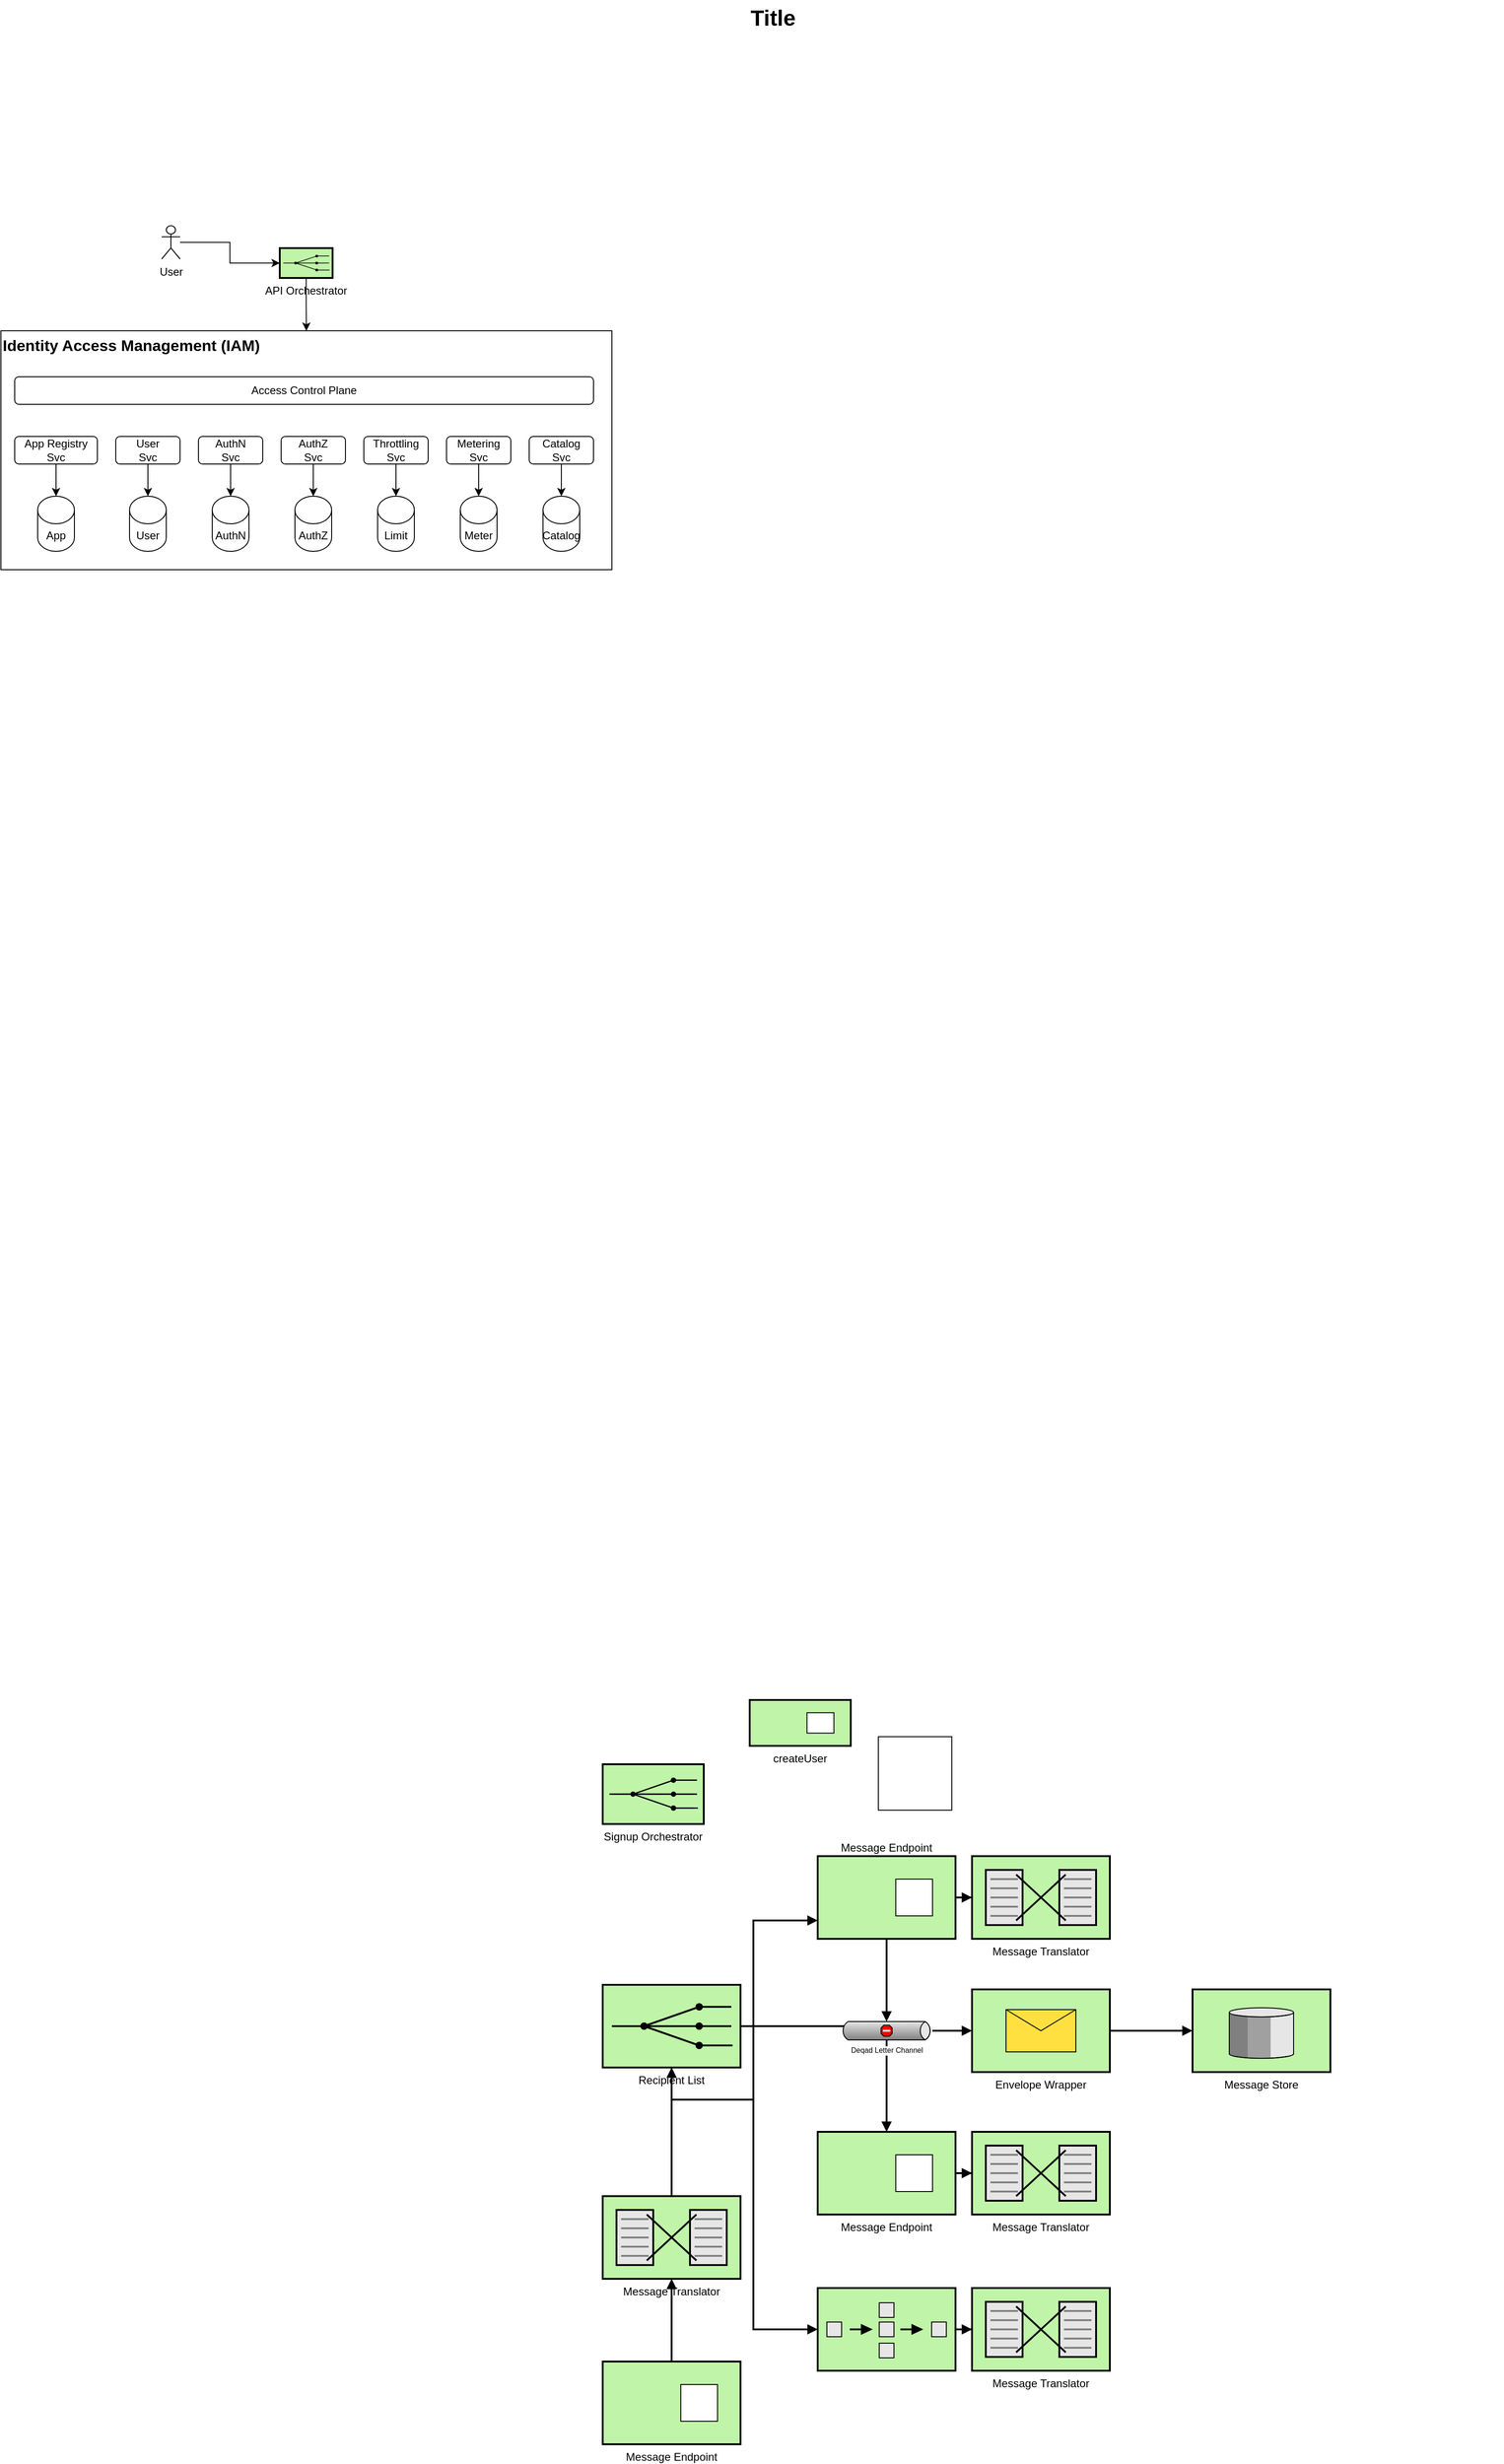 <mxfile version="21.3.8" type="github">
  <diagram name="Page-1" id="74b105a0-9070-1c63-61bc-23e55f88626e">
    <mxGraphModel dx="1242" dy="677" grid="1" gridSize="10" guides="1" tooltips="1" connect="1" arrows="1" fold="1" page="1" pageScale="1.5" pageWidth="1169" pageHeight="826" background="none" math="0" shadow="0">
      <root>
        <mxCell id="0" style=";html=1;" />
        <mxCell id="1" style=";html=1;" parent="0" />
        <mxCell id="oyHRz-ON6AiTc38JgITE-35" value="Identity Access Management (IAM)" style="rounded=0;whiteSpace=wrap;align=left;verticalAlign=top;labelBackgroundColor=default;labelBorderColor=none;fontStyle=1;fontSize=17;" vertex="1" parent="1">
          <mxGeometry x="35" y="400" width="665" height="260" as="geometry" />
        </mxCell>
        <mxCell id="10b056a9c633e61c-18" style="edgeStyle=orthogonalEdgeStyle;rounded=0;html=1;endArrow=block;endFill=1;jettySize=auto;orthogonalLoop=1;strokeWidth=2;startArrow=none;startFill=0;" parent="1" source="10b056a9c633e61c-1" target="10b056a9c633e61c-2" edge="1">
          <mxGeometry relative="1" as="geometry" />
        </mxCell>
        <mxCell id="10b056a9c633e61c-1" value="Message Translator" style="strokeWidth=2;dashed=0;align=center;fontSize=12;shape=mxgraph.eip.message_translator;fillColor=#c0f5a9;verticalLabelPosition=bottom;verticalAlign=top;" parent="1" vertex="1">
          <mxGeometry x="690" y="2430" width="150" height="90" as="geometry" />
        </mxCell>
        <mxCell id="10b056a9c633e61c-19" style="edgeStyle=orthogonalEdgeStyle;rounded=0;html=1;endArrow=block;endFill=1;jettySize=auto;orthogonalLoop=1;strokeWidth=2;startArrow=none;startFill=0;" parent="1" source="10b056a9c633e61c-2" target="10b056a9c633e61c-6" edge="1">
          <mxGeometry relative="1" as="geometry">
            <Array as="points">
              <mxPoint x="854" y="2325" />
              <mxPoint x="854" y="2130" />
            </Array>
          </mxGeometry>
        </mxCell>
        <mxCell id="10b056a9c633e61c-20" style="edgeStyle=orthogonalEdgeStyle;rounded=0;html=1;endArrow=block;endFill=1;jettySize=auto;orthogonalLoop=1;strokeWidth=2;startArrow=none;startFill=0;" parent="1" source="10b056a9c633e61c-2" target="10b056a9c633e61c-8" edge="1">
          <mxGeometry relative="1" as="geometry" />
        </mxCell>
        <mxCell id="10b056a9c633e61c-21" style="edgeStyle=orthogonalEdgeStyle;rounded=0;html=1;endArrow=block;endFill=1;jettySize=auto;orthogonalLoop=1;strokeWidth=2;startArrow=none;startFill=0;" parent="1" source="10b056a9c633e61c-2" target="10b056a9c633e61c-14" edge="1">
          <mxGeometry relative="1" as="geometry">
            <Array as="points">
              <mxPoint x="854" y="2325" />
              <mxPoint x="854" y="2575" />
            </Array>
          </mxGeometry>
        </mxCell>
        <mxCell id="10b056a9c633e61c-2" value="Recipient List" style="strokeWidth=2;dashed=0;align=center;fontSize=12;fillColor=#c0f5a9;verticalLabelPosition=bottom;verticalAlign=top;shape=mxgraph.eip.recipient_list;" parent="1" vertex="1">
          <mxGeometry x="690" y="2200" width="150" height="90" as="geometry" />
        </mxCell>
        <mxCell id="10b056a9c633e61c-17" style="edgeStyle=orthogonalEdgeStyle;rounded=0;html=1;endArrow=block;endFill=1;jettySize=auto;orthogonalLoop=1;strokeWidth=2;startArrow=none;startFill=0;" parent="1" source="10b056a9c633e61c-4" target="10b056a9c633e61c-1" edge="1">
          <mxGeometry relative="1" as="geometry" />
        </mxCell>
        <mxCell id="10b056a9c633e61c-4" value="Message Endpoint" style="strokeWidth=2;dashed=0;align=center;fontSize=12;shape=rect;verticalLabelPosition=bottom;verticalAlign=top;fillColor=#c0f5a9" parent="1" vertex="1">
          <mxGeometry x="690" y="2610" width="150" height="90" as="geometry" />
        </mxCell>
        <mxCell id="10b056a9c633e61c-5" value="" style="strokeWidth=1;dashed=0;align=center;fontSize=8;shape=rect;fillColor=#ffffff;strokeColor=#000000;" parent="10b056a9c633e61c-4" vertex="1">
          <mxGeometry x="85" y="25" width="40" height="40" as="geometry" />
        </mxCell>
        <mxCell id="10b056a9c633e61c-22" style="edgeStyle=orthogonalEdgeStyle;rounded=0;html=1;endArrow=block;endFill=1;jettySize=auto;orthogonalLoop=1;strokeWidth=2;startArrow=none;startFill=0;" parent="1" source="10b056a9c633e61c-6" target="10b056a9c633e61c-10" edge="1">
          <mxGeometry relative="1" as="geometry" />
        </mxCell>
        <mxCell id="10b056a9c633e61c-25" style="edgeStyle=orthogonalEdgeStyle;rounded=0;html=1;endArrow=block;endFill=1;jettySize=auto;orthogonalLoop=1;strokeWidth=2;startArrow=none;startFill=0;" parent="1" source="10b056a9c633e61c-6" target="10b056a9c633e61c-12" edge="1">
          <mxGeometry relative="1" as="geometry" />
        </mxCell>
        <mxCell id="10b056a9c633e61c-6" value="Message Endpoint" style="strokeWidth=2;dashed=0;align=center;fontSize=12;shape=rect;verticalLabelPosition=top;verticalAlign=bottom;fillColor=#c0f5a9;labelPosition=center;" parent="1" vertex="1">
          <mxGeometry x="924" y="2060" width="150" height="90" as="geometry" />
        </mxCell>
        <mxCell id="10b056a9c633e61c-7" value="" style="strokeWidth=1;dashed=0;align=center;fontSize=8;shape=rect;fillColor=#ffffff;strokeColor=#000000;" parent="10b056a9c633e61c-6" vertex="1">
          <mxGeometry x="85" y="25" width="40" height="40" as="geometry" />
        </mxCell>
        <mxCell id="10b056a9c633e61c-23" style="edgeStyle=orthogonalEdgeStyle;rounded=0;html=1;endArrow=block;endFill=1;jettySize=auto;orthogonalLoop=1;strokeWidth=2;startArrow=none;startFill=0;" parent="1" source="10b056a9c633e61c-8" target="10b056a9c633e61c-11" edge="1">
          <mxGeometry relative="1" as="geometry" />
        </mxCell>
        <mxCell id="10b056a9c633e61c-8" value="Message Endpoint" style="strokeWidth=2;dashed=0;align=center;fontSize=12;shape=rect;verticalLabelPosition=bottom;verticalAlign=top;fillColor=#c0f5a9" parent="1" vertex="1">
          <mxGeometry x="924" y="2360" width="150" height="90" as="geometry" />
        </mxCell>
        <mxCell id="10b056a9c633e61c-9" value="" style="strokeWidth=1;dashed=0;align=center;fontSize=8;shape=rect" parent="10b056a9c633e61c-8" vertex="1">
          <mxGeometry x="85" y="25" width="40" height="40" as="geometry" />
        </mxCell>
        <mxCell id="10b056a9c633e61c-10" value="Message Translator" style="strokeWidth=2;dashed=0;align=center;fontSize=12;shape=mxgraph.eip.message_translator;fillColor=#c0f5a9;verticalLabelPosition=bottom;verticalAlign=top;" parent="1" vertex="1">
          <mxGeometry x="1092" y="2060" width="150" height="90" as="geometry" />
        </mxCell>
        <mxCell id="10b056a9c633e61c-11" value="Message Translator" style="strokeWidth=2;dashed=0;align=center;fontSize=12;shape=mxgraph.eip.message_translator;fillColor=#c0f5a9;verticalLabelPosition=bottom;verticalAlign=top;" parent="1" vertex="1">
          <mxGeometry x="1092" y="2360" width="150" height="90" as="geometry" />
        </mxCell>
        <mxCell id="10b056a9c633e61c-26" style="edgeStyle=orthogonalEdgeStyle;rounded=0;html=1;endArrow=block;endFill=1;jettySize=auto;orthogonalLoop=1;strokeWidth=2;startArrow=none;startFill=0;" parent="1" source="10b056a9c633e61c-12" target="10b056a9c633e61c-13" edge="1">
          <mxGeometry relative="1" as="geometry" />
        </mxCell>
        <mxCell id="10b056a9c633e61c-12" value="Deqad Letter Channel" style="strokeWidth=1;dashed=0;align=center;html=1;fontSize=8;shape=mxgraph.eip.deadLetterChannel;verticalLabelPosition=bottom;labelBackgroundColor=#ffffff;verticalAlign=top;" parent="1" vertex="1">
          <mxGeometry x="949" y="2240" width="100" height="20" as="geometry" />
        </mxCell>
        <mxCell id="10b056a9c633e61c-27" style="edgeStyle=orthogonalEdgeStyle;rounded=0;html=1;endArrow=block;endFill=1;jettySize=auto;orthogonalLoop=1;strokeWidth=2;startArrow=none;startFill=0;" parent="1" source="10b056a9c633e61c-13" target="10b056a9c633e61c-15" edge="1">
          <mxGeometry relative="1" as="geometry" />
        </mxCell>
        <mxCell id="10b056a9c633e61c-13" value="Envelope Wrapper" style="strokeWidth=2;dashed=0;align=center;fontSize=12;fillColor=#c0f5a9;verticalLabelPosition=bottom;verticalAlign=top;shape=mxgraph.eip.envelope_wrapper;" parent="1" vertex="1">
          <mxGeometry x="1092" y="2205" width="150" height="90" as="geometry" />
        </mxCell>
        <mxCell id="10b056a9c633e61c-24" style="edgeStyle=orthogonalEdgeStyle;rounded=0;html=1;endArrow=block;endFill=1;jettySize=auto;orthogonalLoop=1;strokeWidth=2;startArrow=none;startFill=0;" parent="1" source="10b056a9c633e61c-14" target="10b056a9c633e61c-16" edge="1">
          <mxGeometry relative="1" as="geometry" />
        </mxCell>
        <mxCell id="10b056a9c633e61c-14" value="" style="strokeWidth=2;dashed=0;align=center;fontSize=12;fillColor=#c0f5a9;verticalLabelPosition=bottom;verticalAlign=top;shape=mxgraph.eip.composed_message_processor;" parent="1" vertex="1">
          <mxGeometry x="924" y="2530" width="150" height="90" as="geometry" />
        </mxCell>
        <mxCell id="10b056a9c633e61c-15" value="Message Store" style="strokeWidth=2;dashed=0;align=center;fontSize=12;verticalLabelPosition=bottom;verticalAlign=top;shape=mxgraph.eip.message_store;fillColor=#c0f5a9" parent="1" vertex="1">
          <mxGeometry x="1332" y="2205" width="150" height="90" as="geometry" />
        </mxCell>
        <mxCell id="10b056a9c633e61c-16" value="Message Translator" style="strokeWidth=2;dashed=0;align=center;fontSize=12;shape=mxgraph.eip.message_translator;fillColor=#c0f5a9;verticalLabelPosition=bottom;verticalAlign=top;" parent="1" vertex="1">
          <mxGeometry x="1092" y="2530" width="150" height="90" as="geometry" />
        </mxCell>
        <mxCell id="10b056a9c633e61c-30" value="Title" style="text;strokeColor=none;fillColor=none;html=1;fontSize=24;fontStyle=1;verticalAlign=middle;align=center;" parent="1" vertex="1">
          <mxGeometry x="80" y="40" width="1590" height="40" as="geometry" />
        </mxCell>
        <mxCell id="oyHRz-ON6AiTc38JgITE-4" style="edgeStyle=orthogonalEdgeStyle;rounded=0;orthogonalLoop=1;jettySize=auto;html=1;entryX=0;entryY=0.5;entryDx=0;entryDy=0;entryPerimeter=0;" edge="1" parent="1" source="oyHRz-ON6AiTc38JgITE-1" target="oyHRz-ON6AiTc38JgITE-6">
          <mxGeometry relative="1" as="geometry">
            <mxPoint x="180" y="306.25" as="sourcePoint" />
            <mxPoint x="240" y="306.25" as="targetPoint" />
          </mxGeometry>
        </mxCell>
        <mxCell id="oyHRz-ON6AiTc38JgITE-1" value="User" style="shape=umlActor;verticalLabelPosition=bottom;verticalAlign=top;html=1;outlineConnect=0;" vertex="1" parent="1">
          <mxGeometry x="210" y="285.63" width="20" height="36.25" as="geometry" />
        </mxCell>
        <mxCell id="oyHRz-ON6AiTc38JgITE-2" value="" style="whiteSpace=wrap;html=1;aspect=fixed;" vertex="1" parent="1">
          <mxGeometry x="990" y="1930" width="80" height="80" as="geometry" />
        </mxCell>
        <mxCell id="oyHRz-ON6AiTc38JgITE-37" value="" style="edgeStyle=orthogonalEdgeStyle;rounded=0;orthogonalLoop=1;jettySize=auto;html=1;" edge="1" parent="1" source="oyHRz-ON6AiTc38JgITE-6" target="oyHRz-ON6AiTc38JgITE-35">
          <mxGeometry relative="1" as="geometry" />
        </mxCell>
        <mxCell id="oyHRz-ON6AiTc38JgITE-6" value="API Orchestrator" style="strokeWidth=2;dashed=0;align=center;fontSize=12;fillColor=#c0f5a9;verticalLabelPosition=bottom;verticalAlign=top;shape=mxgraph.eip.recipient_list;" vertex="1" parent="1">
          <mxGeometry x="338.5" y="310" width="57.5" height="32.5" as="geometry" />
        </mxCell>
        <mxCell id="oyHRz-ON6AiTc38JgITE-7" value="createUser" style="strokeWidth=2;dashed=0;align=center;fontSize=12;shape=rect;verticalLabelPosition=bottom;verticalAlign=top;fillColor=#c0f5a9" vertex="1" parent="1">
          <mxGeometry x="850" y="1890" width="110" height="50" as="geometry" />
        </mxCell>
        <mxCell id="oyHRz-ON6AiTc38JgITE-8" value="" style="strokeWidth=1;dashed=0;align=center;fontSize=8;shape=rect;fillColor=#ffffff;strokeColor=#000000;" vertex="1" parent="oyHRz-ON6AiTc38JgITE-7">
          <mxGeometry x="62.333" y="13.889" width="29.333" height="22.222" as="geometry" />
        </mxCell>
        <mxCell id="oyHRz-ON6AiTc38JgITE-9" value="Signup Orchestrator" style="strokeWidth=2;dashed=0;align=center;fontSize=12;fillColor=#c0f5a9;verticalLabelPosition=bottom;verticalAlign=top;shape=mxgraph.eip.recipient_list;" vertex="1" parent="1">
          <mxGeometry x="690" y="1960" width="110" height="65" as="geometry" />
        </mxCell>
        <mxCell id="oyHRz-ON6AiTc38JgITE-16" value="" style="edgeStyle=orthogonalEdgeStyle;rounded=0;orthogonalLoop=1;jettySize=auto;html=1;" edge="1" parent="1" source="oyHRz-ON6AiTc38JgITE-10" target="oyHRz-ON6AiTc38JgITE-13">
          <mxGeometry relative="1" as="geometry" />
        </mxCell>
        <mxCell id="oyHRz-ON6AiTc38JgITE-10" value="AuthN&lt;br&gt;Svc" style="rounded=1;whiteSpace=wrap;html=1;" vertex="1" parent="1">
          <mxGeometry x="250" y="515" width="70" height="30" as="geometry" />
        </mxCell>
        <mxCell id="oyHRz-ON6AiTc38JgITE-17" value="" style="edgeStyle=orthogonalEdgeStyle;rounded=0;orthogonalLoop=1;jettySize=auto;html=1;" edge="1" parent="1" source="oyHRz-ON6AiTc38JgITE-11" target="oyHRz-ON6AiTc38JgITE-14">
          <mxGeometry relative="1" as="geometry" />
        </mxCell>
        <mxCell id="oyHRz-ON6AiTc38JgITE-11" value="AuthZ&lt;br&gt;Svc" style="rounded=1;whiteSpace=wrap;html=1;" vertex="1" parent="1">
          <mxGeometry x="340" y="515" width="70" height="30" as="geometry" />
        </mxCell>
        <mxCell id="oyHRz-ON6AiTc38JgITE-18" value="" style="edgeStyle=orthogonalEdgeStyle;rounded=0;orthogonalLoop=1;jettySize=auto;html=1;" edge="1" parent="1" source="oyHRz-ON6AiTc38JgITE-12" target="oyHRz-ON6AiTc38JgITE-15">
          <mxGeometry relative="1" as="geometry" />
        </mxCell>
        <mxCell id="oyHRz-ON6AiTc38JgITE-12" value="Throttling&lt;br&gt;Svc" style="rounded=1;whiteSpace=wrap;html=1;" vertex="1" parent="1">
          <mxGeometry x="430" y="515" width="70" height="30" as="geometry" />
        </mxCell>
        <mxCell id="oyHRz-ON6AiTc38JgITE-13" value="AuthN" style="shape=cylinder3;whiteSpace=wrap;html=1;boundedLbl=1;backgroundOutline=1;size=15;" vertex="1" parent="1">
          <mxGeometry x="265" y="580" width="40" height="60" as="geometry" />
        </mxCell>
        <mxCell id="oyHRz-ON6AiTc38JgITE-14" value="AuthZ" style="shape=cylinder3;whiteSpace=wrap;html=1;boundedLbl=1;backgroundOutline=1;size=15;" vertex="1" parent="1">
          <mxGeometry x="355" y="580" width="40" height="60" as="geometry" />
        </mxCell>
        <mxCell id="oyHRz-ON6AiTc38JgITE-15" value="Limit" style="shape=cylinder3;whiteSpace=wrap;html=1;boundedLbl=1;backgroundOutline=1;size=15;" vertex="1" parent="1">
          <mxGeometry x="445" y="580" width="40" height="60" as="geometry" />
        </mxCell>
        <mxCell id="oyHRz-ON6AiTc38JgITE-21" value="" style="edgeStyle=orthogonalEdgeStyle;rounded=0;orthogonalLoop=1;jettySize=auto;html=1;" edge="1" parent="1" source="oyHRz-ON6AiTc38JgITE-19" target="oyHRz-ON6AiTc38JgITE-20">
          <mxGeometry relative="1" as="geometry" />
        </mxCell>
        <mxCell id="oyHRz-ON6AiTc38JgITE-19" value="Metering&lt;br&gt;Svc" style="rounded=1;whiteSpace=wrap;html=1;" vertex="1" parent="1">
          <mxGeometry x="520" y="515" width="70" height="30" as="geometry" />
        </mxCell>
        <mxCell id="oyHRz-ON6AiTc38JgITE-20" value="Meter" style="shape=cylinder3;whiteSpace=wrap;html=1;boundedLbl=1;backgroundOutline=1;size=15;" vertex="1" parent="1">
          <mxGeometry x="535" y="580" width="40" height="60" as="geometry" />
        </mxCell>
        <mxCell id="oyHRz-ON6AiTc38JgITE-22" value="Catalog" style="shape=cylinder3;whiteSpace=wrap;html=1;boundedLbl=1;backgroundOutline=1;size=15;" vertex="1" parent="1">
          <mxGeometry x="625" y="580" width="40" height="60" as="geometry" />
        </mxCell>
        <mxCell id="oyHRz-ON6AiTc38JgITE-24" value="" style="edgeStyle=orthogonalEdgeStyle;rounded=0;orthogonalLoop=1;jettySize=auto;html=1;" edge="1" parent="1" source="oyHRz-ON6AiTc38JgITE-23" target="oyHRz-ON6AiTc38JgITE-22">
          <mxGeometry relative="1" as="geometry" />
        </mxCell>
        <mxCell id="oyHRz-ON6AiTc38JgITE-23" value="Catalog&lt;br&gt;Svc" style="rounded=1;whiteSpace=wrap;html=1;" vertex="1" parent="1">
          <mxGeometry x="610" y="515" width="70" height="30" as="geometry" />
        </mxCell>
        <mxCell id="oyHRz-ON6AiTc38JgITE-29" value="" style="edgeStyle=orthogonalEdgeStyle;rounded=0;orthogonalLoop=1;jettySize=auto;html=1;" edge="1" parent="1" source="oyHRz-ON6AiTc38JgITE-25" target="oyHRz-ON6AiTc38JgITE-28">
          <mxGeometry relative="1" as="geometry" />
        </mxCell>
        <mxCell id="oyHRz-ON6AiTc38JgITE-25" value="App Registry&lt;br&gt;Svc" style="rounded=1;whiteSpace=wrap;html=1;" vertex="1" parent="1">
          <mxGeometry x="50" y="515" width="90" height="30" as="geometry" />
        </mxCell>
        <mxCell id="oyHRz-ON6AiTc38JgITE-28" value="App" style="shape=cylinder3;whiteSpace=wrap;html=1;boundedLbl=1;backgroundOutline=1;size=15;" vertex="1" parent="1">
          <mxGeometry x="75" y="580" width="40" height="60" as="geometry" />
        </mxCell>
        <mxCell id="oyHRz-ON6AiTc38JgITE-30" value="User" style="shape=cylinder3;whiteSpace=wrap;html=1;boundedLbl=1;backgroundOutline=1;size=15;" vertex="1" parent="1">
          <mxGeometry x="175" y="580" width="40" height="60" as="geometry" />
        </mxCell>
        <mxCell id="oyHRz-ON6AiTc38JgITE-31" value="" style="edgeStyle=orthogonalEdgeStyle;rounded=0;orthogonalLoop=1;jettySize=auto;html=1;" edge="1" parent="1" source="oyHRz-ON6AiTc38JgITE-32" target="oyHRz-ON6AiTc38JgITE-30">
          <mxGeometry relative="1" as="geometry" />
        </mxCell>
        <mxCell id="oyHRz-ON6AiTc38JgITE-32" value="User&lt;br&gt;Svc" style="rounded=1;whiteSpace=wrap;html=1;" vertex="1" parent="1">
          <mxGeometry x="160" y="515" width="70" height="30" as="geometry" />
        </mxCell>
        <mxCell id="oyHRz-ON6AiTc38JgITE-33" value="Access Control Plane" style="rounded=1;whiteSpace=wrap;html=1;" vertex="1" parent="1">
          <mxGeometry x="50" y="450" width="630" height="30" as="geometry" />
        </mxCell>
      </root>
    </mxGraphModel>
  </diagram>
</mxfile>
